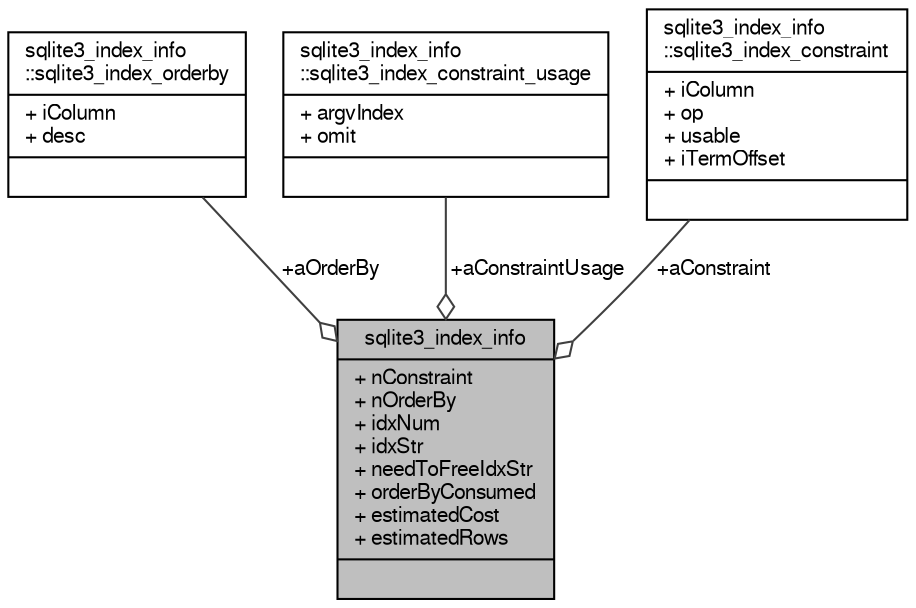 digraph "sqlite3_index_info"
{
  edge [fontname="FreeSans",fontsize="10",labelfontname="FreeSans",labelfontsize="10"];
  node [fontname="FreeSans",fontsize="10",shape=record];
  Node1 [label="{sqlite3_index_info\n|+ nConstraint\l+ nOrderBy\l+ idxNum\l+ idxStr\l+ needToFreeIdxStr\l+ orderByConsumed\l+ estimatedCost\l+ estimatedRows\l|}",height=0.2,width=0.4,color="black", fillcolor="grey75", style="filled", fontcolor="black"];
  Node2 -> Node1 [color="grey25",fontsize="10",style="solid",label=" +aOrderBy" ,arrowhead="odiamond",fontname="FreeSans"];
  Node2 [label="{sqlite3_index_info\l::sqlite3_index_orderby\n|+ iColumn\l+ desc\l|}",height=0.2,width=0.4,color="black", fillcolor="white", style="filled",URL="$structsqlite3__index__info_1_1sqlite3__index__orderby.html"];
  Node3 -> Node1 [color="grey25",fontsize="10",style="solid",label=" +aConstraintUsage" ,arrowhead="odiamond",fontname="FreeSans"];
  Node3 [label="{sqlite3_index_info\l::sqlite3_index_constraint_usage\n|+ argvIndex\l+ omit\l|}",height=0.2,width=0.4,color="black", fillcolor="white", style="filled",URL="$structsqlite3__index__info_1_1sqlite3__index__constraint__usage.html"];
  Node4 -> Node1 [color="grey25",fontsize="10",style="solid",label=" +aConstraint" ,arrowhead="odiamond",fontname="FreeSans"];
  Node4 [label="{sqlite3_index_info\l::sqlite3_index_constraint\n|+ iColumn\l+ op\l+ usable\l+ iTermOffset\l|}",height=0.2,width=0.4,color="black", fillcolor="white", style="filled",URL="$structsqlite3__index__info_1_1sqlite3__index__constraint.html"];
}
